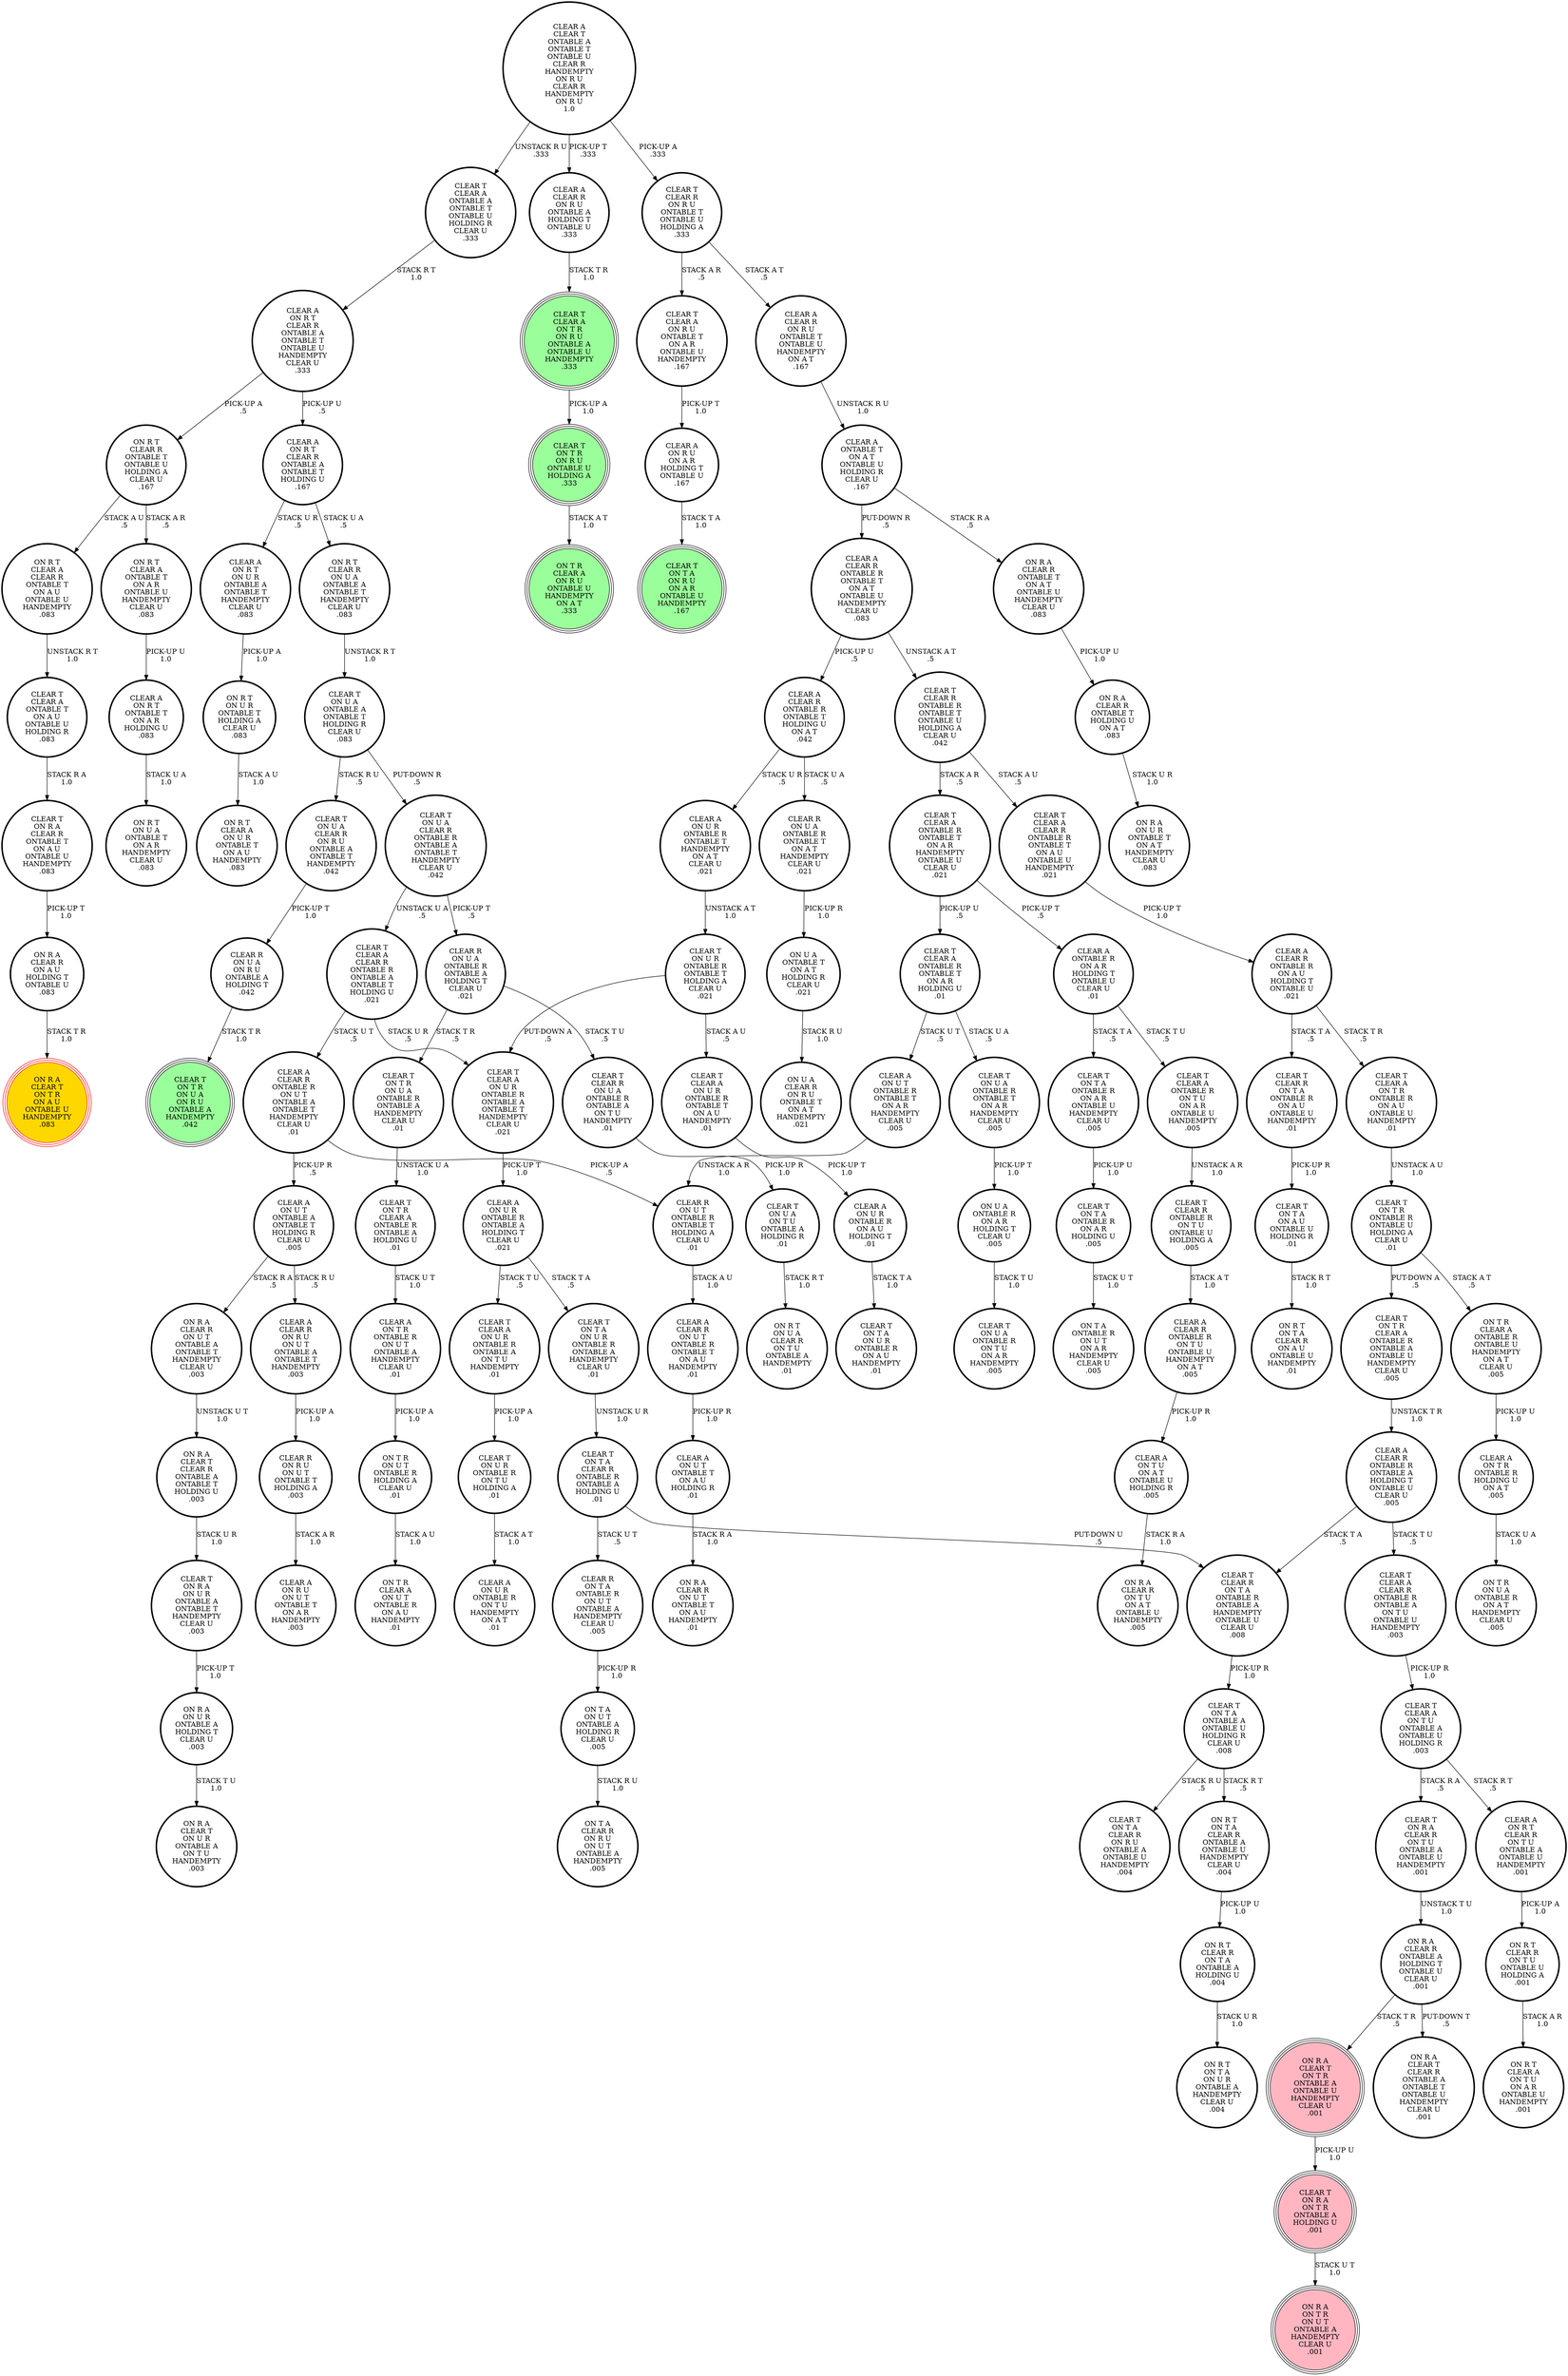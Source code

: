 digraph {
"CLEAR A\nON U R\nONTABLE R\nON A U\nHOLDING T\n.01\n" -> "CLEAR T\nON T A\nON U R\nONTABLE R\nON A U\nHANDEMPTY\n.01\n"[label="STACK T A\n1.0\n"];
"CLEAR T\nCLEAR A\nCLEAR R\nONTABLE R\nONTABLE A\nON T U\nONTABLE U\nHANDEMPTY\n.003\n" -> "CLEAR T\nCLEAR A\nON T U\nONTABLE A\nONTABLE U\nHOLDING R\n.003\n"[label="PICK-UP R\n1.0\n"];
"CLEAR A\nCLEAR R\nONTABLE R\nON T U\nONTABLE U\nHANDEMPTY\nON A T\n.005\n" -> "CLEAR A\nON T U\nON A T\nONTABLE U\nHOLDING R\n.005\n"[label="PICK-UP R\n1.0\n"];
"CLEAR T\nCLEAR A\nONTABLE A\nONTABLE T\nONTABLE U\nHOLDING R\nCLEAR U\n.333\n" -> "CLEAR A\nON R T\nCLEAR R\nONTABLE A\nONTABLE T\nONTABLE U\nHANDEMPTY\nCLEAR U\n.333\n"[label="STACK R T\n1.0\n"];
"ON T R\nON U T\nONTABLE R\nHOLDING A\nCLEAR U\n.01\n" -> "ON T R\nCLEAR A\nON U T\nONTABLE R\nON A U\nHANDEMPTY\n.01\n"[label="STACK A U\n1.0\n"];
"CLEAR A\nCLEAR R\nONTABLE R\nON U T\nONTABLE A\nONTABLE T\nHANDEMPTY\nCLEAR U\n.01\n" -> "CLEAR R\nON U T\nONTABLE R\nONTABLE T\nHOLDING A\nCLEAR U\n.01\n"[label="PICK-UP A\n.5\n"];
"CLEAR A\nCLEAR R\nONTABLE R\nON U T\nONTABLE A\nONTABLE T\nHANDEMPTY\nCLEAR U\n.01\n" -> "CLEAR A\nON U T\nONTABLE A\nONTABLE T\nHOLDING R\nCLEAR U\n.005\n"[label="PICK-UP R\n.5\n"];
"CLEAR A\nCLEAR T\nONTABLE A\nONTABLE T\nONTABLE U\nCLEAR R\nHANDEMPTY\nON R U\nCLEAR R\nHANDEMPTY\nON R U\n1.0\n" -> "CLEAR A\nCLEAR R\nON R U\nONTABLE A\nHOLDING T\nONTABLE U\n.333\n"[label="PICK-UP T\n.333\n"];
"CLEAR A\nCLEAR T\nONTABLE A\nONTABLE T\nONTABLE U\nCLEAR R\nHANDEMPTY\nON R U\nCLEAR R\nHANDEMPTY\nON R U\n1.0\n" -> "CLEAR T\nCLEAR A\nONTABLE A\nONTABLE T\nONTABLE U\nHOLDING R\nCLEAR U\n.333\n"[label="UNSTACK R U\n.333\n"];
"CLEAR A\nCLEAR T\nONTABLE A\nONTABLE T\nONTABLE U\nCLEAR R\nHANDEMPTY\nON R U\nCLEAR R\nHANDEMPTY\nON R U\n1.0\n" -> "CLEAR T\nCLEAR R\nON R U\nONTABLE T\nONTABLE U\nHOLDING A\n.333\n"[label="PICK-UP A\n.333\n"];
"CLEAR T\nCLEAR A\nON T R\nONTABLE R\nON A U\nONTABLE U\nHANDEMPTY\n.01\n" -> "CLEAR T\nON T R\nONTABLE R\nONTABLE U\nHOLDING A\nCLEAR U\n.01\n"[label="UNSTACK A U\n1.0\n"];
"CLEAR A\nCLEAR R\nON R U\nON U T\nONTABLE A\nONTABLE T\nHANDEMPTY\n.003\n" -> "CLEAR R\nON R U\nON U T\nONTABLE T\nHOLDING A\n.003\n"[label="PICK-UP A\n1.0\n"];
"CLEAR R\nON U A\nON R U\nONTABLE A\nHOLDING T\n.042\n" -> "CLEAR T\nON T R\nON U A\nON R U\nONTABLE A\nHANDEMPTY\n.042\n"[label="STACK T R\n1.0\n"];
"ON R A\nCLEAR R\nONTABLE T\nHOLDING U\nON A T\n.083\n" -> "ON R A\nON U R\nONTABLE T\nON A T\nHANDEMPTY\nCLEAR U\n.083\n"[label="STACK U R\n1.0\n"];
"CLEAR A\nON T U\nON A T\nONTABLE U\nHOLDING R\n.005\n" -> "ON R A\nCLEAR R\nON T U\nON A T\nONTABLE U\nHANDEMPTY\n.005\n"[label="STACK R A\n1.0\n"];
"CLEAR T\nON U A\nONTABLE R\nONTABLE T\nON A R\nHANDEMPTY\nCLEAR U\n.005\n" -> "ON U A\nONTABLE R\nON A R\nHOLDING T\nCLEAR U\n.005\n"[label="PICK-UP T\n1.0\n"];
"CLEAR T\nON U A\nCLEAR R\nON R U\nONTABLE A\nONTABLE T\nHANDEMPTY\n.042\n" -> "CLEAR R\nON U A\nON R U\nONTABLE A\nHOLDING T\n.042\n"[label="PICK-UP T\n1.0\n"];
"CLEAR T\nCLEAR A\nONTABLE R\nONTABLE T\nON A R\nHANDEMPTY\nONTABLE U\nCLEAR U\n.021\n" -> "CLEAR A\nONTABLE R\nON A R\nHOLDING T\nONTABLE U\nCLEAR U\n.01\n"[label="PICK-UP T\n.5\n"];
"CLEAR T\nCLEAR A\nONTABLE R\nONTABLE T\nON A R\nHANDEMPTY\nONTABLE U\nCLEAR U\n.021\n" -> "CLEAR T\nCLEAR A\nONTABLE R\nONTABLE T\nON A R\nHOLDING U\n.01\n"[label="PICK-UP U\n.5\n"];
"CLEAR R\nON R U\nON U T\nONTABLE T\nHOLDING A\n.003\n" -> "CLEAR A\nON R U\nON U T\nONTABLE T\nON A R\nHANDEMPTY\n.003\n"[label="STACK A R\n1.0\n"];
"CLEAR T\nON T A\nONTABLE A\nONTABLE U\nHOLDING R\nCLEAR U\n.008\n" -> "CLEAR T\nON T A\nCLEAR R\nON R U\nONTABLE A\nONTABLE U\nHANDEMPTY\n.004\n"[label="STACK R U\n.5\n"];
"CLEAR T\nON T A\nONTABLE A\nONTABLE U\nHOLDING R\nCLEAR U\n.008\n" -> "ON R T\nON T A\nCLEAR R\nONTABLE A\nONTABLE U\nHANDEMPTY\nCLEAR U\n.004\n"[label="STACK R T\n.5\n"];
"CLEAR A\nONTABLE R\nON A R\nHOLDING T\nONTABLE U\nCLEAR U\n.01\n" -> "CLEAR T\nCLEAR A\nONTABLE R\nON T U\nON A R\nONTABLE U\nHANDEMPTY\n.005\n"[label="STACK T U\n.5\n"];
"CLEAR A\nONTABLE R\nON A R\nHOLDING T\nONTABLE U\nCLEAR U\n.01\n" -> "CLEAR T\nON T A\nONTABLE R\nON A R\nONTABLE U\nHANDEMPTY\nCLEAR U\n.005\n"[label="STACK T A\n.5\n"];
"CLEAR T\nCLEAR R\nON U A\nONTABLE R\nONTABLE A\nON T U\nHANDEMPTY\n.01\n" -> "CLEAR T\nON U A\nON T U\nONTABLE A\nHOLDING R\n.01\n"[label="PICK-UP R\n1.0\n"];
"CLEAR T\nON U A\nCLEAR R\nONTABLE R\nONTABLE A\nONTABLE T\nHANDEMPTY\nCLEAR U\n.042\n" -> "CLEAR R\nON U A\nONTABLE R\nONTABLE A\nHOLDING T\nCLEAR U\n.021\n"[label="PICK-UP T\n.5\n"];
"CLEAR T\nON U A\nCLEAR R\nONTABLE R\nONTABLE A\nONTABLE T\nHANDEMPTY\nCLEAR U\n.042\n" -> "CLEAR T\nCLEAR A\nCLEAR R\nONTABLE R\nONTABLE A\nONTABLE T\nHOLDING U\n.021\n"[label="UNSTACK U A\n.5\n"];
"CLEAR T\nON T A\nONTABLE R\nON A R\nHOLDING U\n.005\n" -> "ON T A\nONTABLE R\nON U T\nON A R\nHANDEMPTY\nCLEAR U\n.005\n"[label="STACK U T\n1.0\n"];
"ON R A\nCLEAR T\nON T R\nONTABLE A\nONTABLE U\nHANDEMPTY\nCLEAR U\n.001\n" -> "CLEAR T\nON R A\nON T R\nONTABLE A\nHOLDING U\n.001\n"[label="PICK-UP U\n1.0\n"];
"CLEAR T\nCLEAR A\nON U R\nONTABLE R\nONTABLE T\nON A U\nHANDEMPTY\n.01\n" -> "CLEAR A\nON U R\nONTABLE R\nON A U\nHOLDING T\n.01\n"[label="PICK-UP T\n1.0\n"];
"CLEAR T\nCLEAR A\nONTABLE R\nONTABLE T\nON A R\nHOLDING U\n.01\n" -> "CLEAR T\nON U A\nONTABLE R\nONTABLE T\nON A R\nHANDEMPTY\nCLEAR U\n.005\n"[label="STACK U A\n.5\n"];
"CLEAR T\nCLEAR A\nONTABLE R\nONTABLE T\nON A R\nHOLDING U\n.01\n" -> "CLEAR A\nON U T\nONTABLE R\nONTABLE T\nON A R\nHANDEMPTY\nCLEAR U\n.005\n"[label="STACK U T\n.5\n"];
"CLEAR T\nON T R\nCLEAR A\nONTABLE R\nONTABLE A\nONTABLE U\nHANDEMPTY\nCLEAR U\n.005\n" -> "CLEAR A\nCLEAR R\nONTABLE R\nONTABLE A\nHOLDING T\nONTABLE U\nCLEAR U\n.005\n"[label="UNSTACK T R\n1.0\n"];
"CLEAR A\nCLEAR R\nON U T\nONTABLE R\nONTABLE T\nON A U\nHANDEMPTY\n.01\n" -> "CLEAR A\nON U T\nONTABLE T\nON A U\nHOLDING R\n.01\n"[label="PICK-UP R\n1.0\n"];
"CLEAR R\nON T A\nONTABLE R\nON U T\nONTABLE A\nHANDEMPTY\nCLEAR U\n.005\n" -> "ON T A\nON U T\nONTABLE A\nHOLDING R\nCLEAR U\n.005\n"[label="PICK-UP R\n1.0\n"];
"CLEAR A\nCLEAR R\nON R U\nONTABLE A\nHOLDING T\nONTABLE U\n.333\n" -> "CLEAR T\nCLEAR A\nON T R\nON R U\nONTABLE A\nONTABLE U\nHANDEMPTY\n.333\n"[label="STACK T R\n1.0\n"];
"CLEAR A\nON R T\nON U R\nONTABLE A\nONTABLE T\nHANDEMPTY\nCLEAR U\n.083\n" -> "ON R T\nON U R\nONTABLE T\nHOLDING A\nCLEAR U\n.083\n"[label="PICK-UP A\n1.0\n"];
"CLEAR T\nON T R\nON R U\nONTABLE U\nHOLDING A\n.333\n" -> "ON T R\nCLEAR A\nON R U\nONTABLE U\nHANDEMPTY\nON A T\n.333\n"[label="STACK A T\n1.0\n"];
"ON R A\nCLEAR T\nCLEAR R\nONTABLE A\nONTABLE T\nHOLDING U\n.003\n" -> "CLEAR T\nON R A\nON U R\nONTABLE A\nONTABLE T\nHANDEMPTY\nCLEAR U\n.003\n"[label="STACK U R\n1.0\n"];
"CLEAR T\nON T A\nON A U\nONTABLE U\nHOLDING R\n.01\n" -> "ON R T\nON T A\nCLEAR R\nON A U\nONTABLE U\nHANDEMPTY\n.01\n"[label="STACK R T\n1.0\n"];
"CLEAR T\nON R A\nCLEAR R\nONTABLE T\nON A U\nONTABLE U\nHANDEMPTY\n.083\n" -> "ON R A\nCLEAR R\nON A U\nHOLDING T\nONTABLE U\n.083\n"[label="PICK-UP T\n1.0\n"];
"CLEAR R\nON U A\nONTABLE R\nONTABLE T\nON A T\nHANDEMPTY\nCLEAR U\n.021\n" -> "ON U A\nONTABLE T\nON A T\nHOLDING R\nCLEAR U\n.021\n"[label="PICK-UP R\n1.0\n"];
"CLEAR T\nON U R\nONTABLE R\nONTABLE T\nHOLDING A\nCLEAR U\n.021\n" -> "CLEAR T\nCLEAR A\nON U R\nONTABLE R\nONTABLE A\nONTABLE T\nHANDEMPTY\nCLEAR U\n.021\n"[label="PUT-DOWN A\n.5\n"];
"CLEAR T\nON U R\nONTABLE R\nONTABLE T\nHOLDING A\nCLEAR U\n.021\n" -> "CLEAR T\nCLEAR A\nON U R\nONTABLE R\nONTABLE T\nON A U\nHANDEMPTY\n.01\n"[label="STACK A U\n.5\n"];
"CLEAR T\nON T A\nONTABLE R\nON A R\nONTABLE U\nHANDEMPTY\nCLEAR U\n.005\n" -> "CLEAR T\nON T A\nONTABLE R\nON A R\nHOLDING U\n.005\n"[label="PICK-UP U\n1.0\n"];
"ON R T\nCLEAR A\nONTABLE T\nON A R\nONTABLE U\nHANDEMPTY\nCLEAR U\n.083\n" -> "CLEAR A\nON R T\nONTABLE T\nON A R\nHOLDING U\n.083\n"[label="PICK-UP U\n1.0\n"];
"CLEAR A\nON U T\nONTABLE T\nON A U\nHOLDING R\n.01\n" -> "ON R A\nCLEAR R\nON U T\nONTABLE T\nON A U\nHANDEMPTY\n.01\n"[label="STACK R A\n1.0\n"];
"ON R T\nCLEAR R\nON T U\nONTABLE U\nHOLDING A\n.001\n" -> "ON R T\nCLEAR A\nON T U\nON A R\nONTABLE U\nHANDEMPTY\n.001\n"[label="STACK A R\n1.0\n"];
"CLEAR A\nCLEAR R\nONTABLE R\nONTABLE T\nHOLDING U\nON A T\n.042\n" -> "CLEAR R\nON U A\nONTABLE R\nONTABLE T\nON A T\nHANDEMPTY\nCLEAR U\n.021\n"[label="STACK U A\n.5\n"];
"CLEAR A\nCLEAR R\nONTABLE R\nONTABLE T\nHOLDING U\nON A T\n.042\n" -> "CLEAR A\nON U R\nONTABLE R\nONTABLE T\nHANDEMPTY\nON A T\nCLEAR U\n.021\n"[label="STACK U R\n.5\n"];
"CLEAR A\nON U T\nONTABLE A\nONTABLE T\nHOLDING R\nCLEAR U\n.005\n" -> "ON R A\nCLEAR R\nON U T\nONTABLE A\nONTABLE T\nHANDEMPTY\nCLEAR U\n.003\n"[label="STACK R A\n.5\n"];
"CLEAR A\nON U T\nONTABLE A\nONTABLE T\nHOLDING R\nCLEAR U\n.005\n" -> "CLEAR A\nCLEAR R\nON R U\nON U T\nONTABLE A\nONTABLE T\nHANDEMPTY\n.003\n"[label="STACK R U\n.5\n"];
"CLEAR T\nCLEAR A\nCLEAR R\nONTABLE R\nONTABLE T\nON A U\nONTABLE U\nHANDEMPTY\n.021\n" -> "CLEAR A\nCLEAR R\nONTABLE R\nON A U\nHOLDING T\nONTABLE U\n.021\n"[label="PICK-UP T\n1.0\n"];
"CLEAR A\nON R U\nON A R\nHOLDING T\nONTABLE U\n.167\n" -> "CLEAR T\nON T A\nON R U\nON A R\nONTABLE U\nHANDEMPTY\n.167\n"[label="STACK T A\n1.0\n"];
"CLEAR T\nCLEAR R\nONTABLE R\nONTABLE T\nONTABLE U\nHOLDING A\nCLEAR U\n.042\n" -> "CLEAR T\nCLEAR A\nONTABLE R\nONTABLE T\nON A R\nHANDEMPTY\nONTABLE U\nCLEAR U\n.021\n"[label="STACK A R\n.5\n"];
"CLEAR T\nCLEAR R\nONTABLE R\nONTABLE T\nONTABLE U\nHOLDING A\nCLEAR U\n.042\n" -> "CLEAR T\nCLEAR A\nCLEAR R\nONTABLE R\nONTABLE T\nON A U\nONTABLE U\nHANDEMPTY\n.021\n"[label="STACK A U\n.5\n"];
"CLEAR A\nON U R\nONTABLE R\nONTABLE T\nHANDEMPTY\nON A T\nCLEAR U\n.021\n" -> "CLEAR T\nON U R\nONTABLE R\nONTABLE T\nHOLDING A\nCLEAR U\n.021\n"[label="UNSTACK A T\n1.0\n"];
"CLEAR A\nONTABLE T\nON A T\nONTABLE U\nHOLDING R\nCLEAR U\n.167\n" -> "CLEAR A\nCLEAR R\nONTABLE R\nONTABLE T\nON A T\nONTABLE U\nHANDEMPTY\nCLEAR U\n.083\n"[label="PUT-DOWN R\n.5\n"];
"CLEAR A\nONTABLE T\nON A T\nONTABLE U\nHOLDING R\nCLEAR U\n.167\n" -> "ON R A\nCLEAR R\nONTABLE T\nON A T\nONTABLE U\nHANDEMPTY\nCLEAR U\n.083\n"[label="STACK R A\n.5\n"];
"CLEAR A\nON T R\nONTABLE R\nON U T\nONTABLE A\nHANDEMPTY\nCLEAR U\n.01\n" -> "ON T R\nON U T\nONTABLE R\nHOLDING A\nCLEAR U\n.01\n"[label="PICK-UP A\n1.0\n"];
"CLEAR A\nCLEAR R\nONTABLE R\nONTABLE A\nHOLDING T\nONTABLE U\nCLEAR U\n.005\n" -> "CLEAR T\nCLEAR A\nCLEAR R\nONTABLE R\nONTABLE A\nON T U\nONTABLE U\nHANDEMPTY\n.003\n"[label="STACK T U\n.5\n"];
"CLEAR A\nCLEAR R\nONTABLE R\nONTABLE A\nHOLDING T\nONTABLE U\nCLEAR U\n.005\n" -> "CLEAR T\nCLEAR R\nON T A\nONTABLE R\nONTABLE A\nHANDEMPTY\nONTABLE U\nCLEAR U\n.008\n"[label="STACK T A\n.5\n"];
"CLEAR T\nCLEAR A\nON R U\nONTABLE T\nON A R\nONTABLE U\nHANDEMPTY\n.167\n" -> "CLEAR A\nON R U\nON A R\nHOLDING T\nONTABLE U\n.167\n"[label="PICK-UP T\n1.0\n"];
"CLEAR T\nCLEAR R\nON T A\nONTABLE R\nONTABLE A\nHANDEMPTY\nONTABLE U\nCLEAR U\n.008\n" -> "CLEAR T\nON T A\nONTABLE A\nONTABLE U\nHOLDING R\nCLEAR U\n.008\n"[label="PICK-UP R\n1.0\n"];
"CLEAR A\nON R T\nCLEAR R\nONTABLE A\nONTABLE T\nONTABLE U\nHANDEMPTY\nCLEAR U\n.333\n" -> "ON R T\nCLEAR R\nONTABLE T\nONTABLE U\nHOLDING A\nCLEAR U\n.167\n"[label="PICK-UP A\n.5\n"];
"CLEAR A\nON R T\nCLEAR R\nONTABLE A\nONTABLE T\nONTABLE U\nHANDEMPTY\nCLEAR U\n.333\n" -> "CLEAR A\nON R T\nCLEAR R\nONTABLE A\nONTABLE T\nHOLDING U\n.167\n"[label="PICK-UP U\n.5\n"];
"ON R A\nCLEAR R\nON A U\nHOLDING T\nONTABLE U\n.083\n" -> "ON R A\nCLEAR T\nON T R\nON A U\nONTABLE U\nHANDEMPTY\n.083\n"[label="STACK T R\n1.0\n"];
"ON R T\nCLEAR R\nON T A\nONTABLE A\nHOLDING U\n.004\n" -> "ON R T\nON T A\nON U R\nONTABLE A\nHANDEMPTY\nCLEAR U\n.004\n"[label="STACK U R\n1.0\n"];
"CLEAR T\nCLEAR A\nCLEAR R\nONTABLE R\nONTABLE A\nONTABLE T\nHOLDING U\n.021\n" -> "CLEAR A\nCLEAR R\nONTABLE R\nON U T\nONTABLE A\nONTABLE T\nHANDEMPTY\nCLEAR U\n.01\n"[label="STACK U T\n.5\n"];
"CLEAR T\nCLEAR A\nCLEAR R\nONTABLE R\nONTABLE A\nONTABLE T\nHOLDING U\n.021\n" -> "CLEAR T\nCLEAR A\nON U R\nONTABLE R\nONTABLE A\nONTABLE T\nHANDEMPTY\nCLEAR U\n.021\n"[label="STACK U R\n.5\n"];
"CLEAR T\nON R A\nON T R\nONTABLE A\nHOLDING U\n.001\n" -> "ON R A\nON T R\nON U T\nONTABLE A\nHANDEMPTY\nCLEAR U\n.001\n"[label="STACK U T\n1.0\n"];
"CLEAR T\nCLEAR R\nON T A\nONTABLE R\nON A U\nONTABLE U\nHANDEMPTY\n.01\n" -> "CLEAR T\nON T A\nON A U\nONTABLE U\nHOLDING R\n.01\n"[label="PICK-UP R\n1.0\n"];
"CLEAR T\nON U R\nONTABLE R\nON T U\nHOLDING A\n.01\n" -> "CLEAR A\nON U R\nONTABLE R\nON T U\nHANDEMPTY\nON A T\n.01\n"[label="STACK A T\n1.0\n"];
"ON U A\nONTABLE R\nON A R\nHOLDING T\nCLEAR U\n.005\n" -> "CLEAR T\nON U A\nONTABLE R\nON T U\nON A R\nHANDEMPTY\n.005\n"[label="STACK T U\n1.0\n"];
"CLEAR T\nCLEAR A\nON T U\nONTABLE A\nONTABLE U\nHOLDING R\n.003\n" -> "CLEAR T\nON R A\nCLEAR R\nON T U\nONTABLE A\nONTABLE U\nHANDEMPTY\n.001\n"[label="STACK R A\n.5\n"];
"CLEAR T\nCLEAR A\nON T U\nONTABLE A\nONTABLE U\nHOLDING R\n.003\n" -> "CLEAR A\nON R T\nCLEAR R\nON T U\nONTABLE A\nONTABLE U\nHANDEMPTY\n.001\n"[label="STACK R T\n.5\n"];
"ON R T\nCLEAR A\nCLEAR R\nONTABLE T\nON A U\nONTABLE U\nHANDEMPTY\n.083\n" -> "CLEAR T\nCLEAR A\nONTABLE T\nON A U\nONTABLE U\nHOLDING R\n.083\n"[label="UNSTACK R T\n1.0\n"];
"CLEAR T\nCLEAR A\nONTABLE T\nON A U\nONTABLE U\nHOLDING R\n.083\n" -> "CLEAR T\nON R A\nCLEAR R\nONTABLE T\nON A U\nONTABLE U\nHANDEMPTY\n.083\n"[label="STACK R A\n1.0\n"];
"CLEAR T\nCLEAR A\nON U R\nONTABLE R\nONTABLE A\nONTABLE T\nHANDEMPTY\nCLEAR U\n.021\n" -> "CLEAR A\nON U R\nONTABLE R\nONTABLE A\nHOLDING T\nCLEAR U\n.021\n"[label="PICK-UP T\n1.0\n"];
"ON R A\nCLEAR R\nONTABLE A\nHOLDING T\nONTABLE U\nCLEAR U\n.001\n" -> "ON R A\nCLEAR T\nCLEAR R\nONTABLE A\nONTABLE T\nONTABLE U\nHANDEMPTY\nCLEAR U\n.001\n"[label="PUT-DOWN T\n.5\n"];
"ON R A\nCLEAR R\nONTABLE A\nHOLDING T\nONTABLE U\nCLEAR U\n.001\n" -> "ON R A\nCLEAR T\nON T R\nONTABLE A\nONTABLE U\nHANDEMPTY\nCLEAR U\n.001\n"[label="STACK T R\n.5\n"];
"CLEAR T\nON T R\nCLEAR A\nONTABLE R\nONTABLE A\nHOLDING U\n.01\n" -> "CLEAR A\nON T R\nONTABLE R\nON U T\nONTABLE A\nHANDEMPTY\nCLEAR U\n.01\n"[label="STACK U T\n1.0\n"];
"CLEAR A\nON R T\nCLEAR R\nON T U\nONTABLE A\nONTABLE U\nHANDEMPTY\n.001\n" -> "ON R T\nCLEAR R\nON T U\nONTABLE U\nHOLDING A\n.001\n"[label="PICK-UP A\n1.0\n"];
"ON U A\nONTABLE T\nON A T\nHOLDING R\nCLEAR U\n.021\n" -> "ON U A\nCLEAR R\nON R U\nONTABLE T\nON A T\nHANDEMPTY\n.021\n"[label="STACK R U\n1.0\n"];
"CLEAR T\nON T A\nCLEAR R\nONTABLE R\nONTABLE A\nHOLDING U\n.01\n" -> "CLEAR T\nCLEAR R\nON T A\nONTABLE R\nONTABLE A\nHANDEMPTY\nONTABLE U\nCLEAR U\n.008\n"[label="PUT-DOWN U\n.5\n"];
"CLEAR T\nON T A\nCLEAR R\nONTABLE R\nONTABLE A\nHOLDING U\n.01\n" -> "CLEAR R\nON T A\nONTABLE R\nON U T\nONTABLE A\nHANDEMPTY\nCLEAR U\n.005\n"[label="STACK U T\n.5\n"];
"CLEAR R\nON U T\nONTABLE R\nONTABLE T\nHOLDING A\nCLEAR U\n.01\n" -> "CLEAR A\nCLEAR R\nON U T\nONTABLE R\nONTABLE T\nON A U\nHANDEMPTY\n.01\n"[label="STACK A U\n1.0\n"];
"CLEAR T\nCLEAR R\nONTABLE R\nON T U\nONTABLE U\nHOLDING A\n.005\n" -> "CLEAR A\nCLEAR R\nONTABLE R\nON T U\nONTABLE U\nHANDEMPTY\nON A T\n.005\n"[label="STACK A T\n1.0\n"];
"ON T R\nCLEAR A\nONTABLE R\nONTABLE U\nHANDEMPTY\nON A T\nCLEAR U\n.005\n" -> "CLEAR A\nON T R\nONTABLE R\nHOLDING U\nON A T\n.005\n"[label="PICK-UP U\n1.0\n"];
"CLEAR A\nON U R\nONTABLE R\nONTABLE A\nHOLDING T\nCLEAR U\n.021\n" -> "CLEAR T\nCLEAR A\nON U R\nONTABLE R\nONTABLE A\nON T U\nHANDEMPTY\n.01\n"[label="STACK T U\n.5\n"];
"CLEAR A\nON U R\nONTABLE R\nONTABLE A\nHOLDING T\nCLEAR U\n.021\n" -> "CLEAR T\nON T A\nON U R\nONTABLE R\nONTABLE A\nHANDEMPTY\nCLEAR U\n.01\n"[label="STACK T A\n.5\n"];
"ON R T\nON U R\nONTABLE T\nHOLDING A\nCLEAR U\n.083\n" -> "ON R T\nCLEAR A\nON U R\nONTABLE T\nON A U\nHANDEMPTY\n.083\n"[label="STACK A U\n1.0\n"];
"CLEAR T\nCLEAR A\nON T R\nON R U\nONTABLE A\nONTABLE U\nHANDEMPTY\n.333\n" -> "CLEAR T\nON T R\nON R U\nONTABLE U\nHOLDING A\n.333\n"[label="PICK-UP A\n1.0\n"];
"CLEAR A\nCLEAR R\nON R U\nONTABLE T\nONTABLE U\nHANDEMPTY\nON A T\n.167\n" -> "CLEAR A\nONTABLE T\nON A T\nONTABLE U\nHOLDING R\nCLEAR U\n.167\n"[label="UNSTACK R U\n1.0\n"];
"ON R A\nCLEAR R\nONTABLE T\nON A T\nONTABLE U\nHANDEMPTY\nCLEAR U\n.083\n" -> "ON R A\nCLEAR R\nONTABLE T\nHOLDING U\nON A T\n.083\n"[label="PICK-UP U\n1.0\n"];
"CLEAR T\nON U A\nON T U\nONTABLE A\nHOLDING R\n.01\n" -> "ON R T\nON U A\nCLEAR R\nON T U\nONTABLE A\nHANDEMPTY\n.01\n"[label="STACK R T\n1.0\n"];
"CLEAR T\nCLEAR R\nON R U\nONTABLE T\nONTABLE U\nHOLDING A\n.333\n" -> "CLEAR T\nCLEAR A\nON R U\nONTABLE T\nON A R\nONTABLE U\nHANDEMPTY\n.167\n"[label="STACK A R\n.5\n"];
"CLEAR T\nCLEAR R\nON R U\nONTABLE T\nONTABLE U\nHOLDING A\n.333\n" -> "CLEAR A\nCLEAR R\nON R U\nONTABLE T\nONTABLE U\nHANDEMPTY\nON A T\n.167\n"[label="STACK A T\n.5\n"];
"CLEAR R\nON U A\nONTABLE R\nONTABLE A\nHOLDING T\nCLEAR U\n.021\n" -> "CLEAR T\nCLEAR R\nON U A\nONTABLE R\nONTABLE A\nON T U\nHANDEMPTY\n.01\n"[label="STACK T U\n.5\n"];
"CLEAR R\nON U A\nONTABLE R\nONTABLE A\nHOLDING T\nCLEAR U\n.021\n" -> "CLEAR T\nON T R\nON U A\nONTABLE R\nONTABLE A\nHANDEMPTY\nCLEAR U\n.01\n"[label="STACK T R\n.5\n"];
"CLEAR T\nCLEAR A\nON U R\nONTABLE R\nONTABLE A\nON T U\nHANDEMPTY\n.01\n" -> "CLEAR T\nON U R\nONTABLE R\nON T U\nHOLDING A\n.01\n"[label="PICK-UP A\n1.0\n"];
"ON R A\nON U R\nONTABLE A\nHOLDING T\nCLEAR U\n.003\n" -> "ON R A\nCLEAR T\nON U R\nONTABLE A\nON T U\nHANDEMPTY\n.003\n"[label="STACK T U\n1.0\n"];
"CLEAR T\nON U A\nONTABLE A\nONTABLE T\nHOLDING R\nCLEAR U\n.083\n" -> "CLEAR T\nON U A\nCLEAR R\nON R U\nONTABLE A\nONTABLE T\nHANDEMPTY\n.042\n"[label="STACK R U\n.5\n"];
"CLEAR T\nON U A\nONTABLE A\nONTABLE T\nHOLDING R\nCLEAR U\n.083\n" -> "CLEAR T\nON U A\nCLEAR R\nONTABLE R\nONTABLE A\nONTABLE T\nHANDEMPTY\nCLEAR U\n.042\n"[label="PUT-DOWN R\n.5\n"];
"CLEAR T\nCLEAR A\nONTABLE R\nON T U\nON A R\nONTABLE U\nHANDEMPTY\n.005\n" -> "CLEAR T\nCLEAR R\nONTABLE R\nON T U\nONTABLE U\nHOLDING A\n.005\n"[label="UNSTACK A R\n1.0\n"];
"CLEAR A\nON U T\nONTABLE R\nONTABLE T\nON A R\nHANDEMPTY\nCLEAR U\n.005\n" -> "CLEAR R\nON U T\nONTABLE R\nONTABLE T\nHOLDING A\nCLEAR U\n.01\n"[label="UNSTACK A R\n1.0\n"];
"CLEAR A\nCLEAR R\nONTABLE R\nONTABLE T\nON A T\nONTABLE U\nHANDEMPTY\nCLEAR U\n.083\n" -> "CLEAR T\nCLEAR R\nONTABLE R\nONTABLE T\nONTABLE U\nHOLDING A\nCLEAR U\n.042\n"[label="UNSTACK A T\n.5\n"];
"CLEAR A\nCLEAR R\nONTABLE R\nONTABLE T\nON A T\nONTABLE U\nHANDEMPTY\nCLEAR U\n.083\n" -> "CLEAR A\nCLEAR R\nONTABLE R\nONTABLE T\nHOLDING U\nON A T\n.042\n"[label="PICK-UP U\n.5\n"];
"CLEAR A\nON R T\nCLEAR R\nONTABLE A\nONTABLE T\nHOLDING U\n.167\n" -> "ON R T\nCLEAR R\nON U A\nONTABLE A\nONTABLE T\nHANDEMPTY\nCLEAR U\n.083\n"[label="STACK U A\n.5\n"];
"CLEAR A\nON R T\nCLEAR R\nONTABLE A\nONTABLE T\nHOLDING U\n.167\n" -> "CLEAR A\nON R T\nON U R\nONTABLE A\nONTABLE T\nHANDEMPTY\nCLEAR U\n.083\n"[label="STACK U R\n.5\n"];
"CLEAR A\nON R T\nONTABLE T\nON A R\nHOLDING U\n.083\n" -> "ON R T\nON U A\nONTABLE T\nON A R\nHANDEMPTY\nCLEAR U\n.083\n"[label="STACK U A\n1.0\n"];
"CLEAR T\nON T R\nON U A\nONTABLE R\nONTABLE A\nHANDEMPTY\nCLEAR U\n.01\n" -> "CLEAR T\nON T R\nCLEAR A\nONTABLE R\nONTABLE A\nHOLDING U\n.01\n"[label="UNSTACK U A\n1.0\n"];
"CLEAR A\nON T R\nONTABLE R\nHOLDING U\nON A T\n.005\n" -> "ON T R\nON U A\nONTABLE R\nON A T\nHANDEMPTY\nCLEAR U\n.005\n"[label="STACK U A\n1.0\n"];
"CLEAR T\nON R A\nCLEAR R\nON T U\nONTABLE A\nONTABLE U\nHANDEMPTY\n.001\n" -> "ON R A\nCLEAR R\nONTABLE A\nHOLDING T\nONTABLE U\nCLEAR U\n.001\n"[label="UNSTACK T U\n1.0\n"];
"CLEAR T\nON T A\nON U R\nONTABLE R\nONTABLE A\nHANDEMPTY\nCLEAR U\n.01\n" -> "CLEAR T\nON T A\nCLEAR R\nONTABLE R\nONTABLE A\nHOLDING U\n.01\n"[label="UNSTACK U R\n1.0\n"];
"CLEAR A\nCLEAR R\nONTABLE R\nON A U\nHOLDING T\nONTABLE U\n.021\n" -> "CLEAR T\nCLEAR A\nON T R\nONTABLE R\nON A U\nONTABLE U\nHANDEMPTY\n.01\n"[label="STACK T R\n.5\n"];
"CLEAR A\nCLEAR R\nONTABLE R\nON A U\nHOLDING T\nONTABLE U\n.021\n" -> "CLEAR T\nCLEAR R\nON T A\nONTABLE R\nON A U\nONTABLE U\nHANDEMPTY\n.01\n"[label="STACK T A\n.5\n"];
"ON T A\nON U T\nONTABLE A\nHOLDING R\nCLEAR U\n.005\n" -> "ON T A\nCLEAR R\nON R U\nON U T\nONTABLE A\nHANDEMPTY\n.005\n"[label="STACK R U\n1.0\n"];
"ON R T\nCLEAR R\nON U A\nONTABLE A\nONTABLE T\nHANDEMPTY\nCLEAR U\n.083\n" -> "CLEAR T\nON U A\nONTABLE A\nONTABLE T\nHOLDING R\nCLEAR U\n.083\n"[label="UNSTACK R T\n1.0\n"];
"CLEAR T\nON T R\nONTABLE R\nONTABLE U\nHOLDING A\nCLEAR U\n.01\n" -> "ON T R\nCLEAR A\nONTABLE R\nONTABLE U\nHANDEMPTY\nON A T\nCLEAR U\n.005\n"[label="STACK A T\n.5\n"];
"CLEAR T\nON T R\nONTABLE R\nONTABLE U\nHOLDING A\nCLEAR U\n.01\n" -> "CLEAR T\nON T R\nCLEAR A\nONTABLE R\nONTABLE A\nONTABLE U\nHANDEMPTY\nCLEAR U\n.005\n"[label="PUT-DOWN A\n.5\n"];
"CLEAR T\nON R A\nON U R\nONTABLE A\nONTABLE T\nHANDEMPTY\nCLEAR U\n.003\n" -> "ON R A\nON U R\nONTABLE A\nHOLDING T\nCLEAR U\n.003\n"[label="PICK-UP T\n1.0\n"];
"ON R T\nON T A\nCLEAR R\nONTABLE A\nONTABLE U\nHANDEMPTY\nCLEAR U\n.004\n" -> "ON R T\nCLEAR R\nON T A\nONTABLE A\nHOLDING U\n.004\n"[label="PICK-UP U\n1.0\n"];
"ON R A\nCLEAR R\nON U T\nONTABLE A\nONTABLE T\nHANDEMPTY\nCLEAR U\n.003\n" -> "ON R A\nCLEAR T\nCLEAR R\nONTABLE A\nONTABLE T\nHOLDING U\n.003\n"[label="UNSTACK U T\n1.0\n"];
"ON R T\nCLEAR R\nONTABLE T\nONTABLE U\nHOLDING A\nCLEAR U\n.167\n" -> "ON R T\nCLEAR A\nCLEAR R\nONTABLE T\nON A U\nONTABLE U\nHANDEMPTY\n.083\n"[label="STACK A U\n.5\n"];
"ON R T\nCLEAR R\nONTABLE T\nONTABLE U\nHOLDING A\nCLEAR U\n.167\n" -> "ON R T\nCLEAR A\nONTABLE T\nON A R\nONTABLE U\nHANDEMPTY\nCLEAR U\n.083\n"[label="STACK A R\n.5\n"];
"CLEAR T\nON T R\nON U A\nON R U\nONTABLE A\nHANDEMPTY\n.042\n" [shape=circle, style=filled, fillcolor=palegreen1, peripheries=3];
"CLEAR A\nON R U\nON U T\nONTABLE T\nON A R\nHANDEMPTY\n.003\n" [shape=circle, penwidth=3];
"ON R T\nON U A\nONTABLE T\nON A R\nHANDEMPTY\nCLEAR U\n.083\n" [shape=circle, penwidth=3];
"ON R A\nON U R\nONTABLE T\nON A T\nHANDEMPTY\nCLEAR U\n.083\n" [shape=circle, penwidth=3];
"CLEAR A\nON U R\nONTABLE R\nON T U\nHANDEMPTY\nON A T\n.01\n" [shape=circle, penwidth=3];
"CLEAR T\nON T A\nON U R\nONTABLE R\nON A U\nHANDEMPTY\n.01\n" [shape=circle, penwidth=3];
"CLEAR T\nON U A\nONTABLE R\nON T U\nON A R\nHANDEMPTY\n.005\n" [shape=circle, penwidth=3];
"CLEAR T\nON T A\nCLEAR R\nON R U\nONTABLE A\nONTABLE U\nHANDEMPTY\n.004\n" [shape=circle, penwidth=3];
"ON R T\nON T A\nCLEAR R\nON A U\nONTABLE U\nHANDEMPTY\n.01\n" [shape=circle, penwidth=3];
"ON R T\nON U A\nCLEAR R\nON T U\nONTABLE A\nHANDEMPTY\n.01\n" [shape=circle, penwidth=3];
"ON R A\nON T R\nON U T\nONTABLE A\nHANDEMPTY\nCLEAR U\n.001\n" [shape=circle, style=filled, fillcolor=lightpink, peripheries=3];
"ON R A\nCLEAR T\nCLEAR R\nONTABLE A\nONTABLE T\nONTABLE U\nHANDEMPTY\nCLEAR U\n.001\n" [shape=circle, penwidth=3];
"ON R T\nCLEAR A\nON T U\nON A R\nONTABLE U\nHANDEMPTY\n.001\n" [shape=circle, penwidth=3];
"ON R A\nCLEAR R\nON U T\nONTABLE T\nON A U\nHANDEMPTY\n.01\n" [shape=circle, penwidth=3];
"ON T R\nCLEAR A\nON R U\nONTABLE U\nHANDEMPTY\nON A T\n.333\n" [shape=circle, style=filled, fillcolor=palegreen1, peripheries=3];
"ON T A\nONTABLE R\nON U T\nON A R\nHANDEMPTY\nCLEAR U\n.005\n" [shape=circle, penwidth=3];
"CLEAR T\nON T A\nON R U\nON A R\nONTABLE U\nHANDEMPTY\n.167\n" [shape=circle, style=filled, fillcolor=palegreen1, peripheries=3];
"ON R T\nCLEAR A\nON U R\nONTABLE T\nON A U\nHANDEMPTY\n.083\n" [shape=circle, penwidth=3];
"ON R A\nCLEAR T\nON T R\nON A U\nONTABLE U\nHANDEMPTY\n.083\n" [shape=circle, style=filled color=red, fillcolor=gold, peripheries=3];
"ON R A\nCLEAR R\nON T U\nON A T\nONTABLE U\nHANDEMPTY\n.005\n" [shape=circle, penwidth=3];
"ON U A\nCLEAR R\nON R U\nONTABLE T\nON A T\nHANDEMPTY\n.021\n" [shape=circle, penwidth=3];
"ON T R\nON U A\nONTABLE R\nON A T\nHANDEMPTY\nCLEAR U\n.005\n" [shape=circle, penwidth=3];
"ON T R\nCLEAR A\nON U T\nONTABLE R\nON A U\nHANDEMPTY\n.01\n" [shape=circle, penwidth=3];
"ON R A\nCLEAR T\nON U R\nONTABLE A\nON T U\nHANDEMPTY\n.003\n" [shape=circle, penwidth=3];
"ON T A\nCLEAR R\nON R U\nON U T\nONTABLE A\nHANDEMPTY\n.005\n" [shape=circle, penwidth=3];
"ON R T\nON T A\nON U R\nONTABLE A\nHANDEMPTY\nCLEAR U\n.004\n" [shape=circle, penwidth=3];
"CLEAR T\nON R A\nON T R\nONTABLE A\nHOLDING U\n.001\n" [shape=circle, style=filled, fillcolor=lightpink, peripheries=3];
"CLEAR A\nCLEAR R\nON R U\nONTABLE A\nHOLDING T\nONTABLE U\n.333\n" [shape=circle, penwidth=3];
"CLEAR T\nON T A\nCLEAR R\nONTABLE R\nONTABLE A\nHOLDING U\n.01\n" [shape=circle, penwidth=3];
"CLEAR T\nON T R\nON U A\nON R U\nONTABLE A\nHANDEMPTY\n.042\n" [shape=circle, style=filled, fillcolor=palegreen1, peripheries=3];
"CLEAR T\nON R A\nCLEAR R\nON T U\nONTABLE A\nONTABLE U\nHANDEMPTY\n.001\n" [shape=circle, penwidth=3];
"CLEAR T\nON T R\nON R U\nONTABLE U\nHOLDING A\n.333\n" [shape=circle, style=filled, fillcolor=palegreen1, peripheries=3];
"CLEAR A\nON R U\nON U T\nONTABLE T\nON A R\nHANDEMPTY\n.003\n" [shape=circle, penwidth=3];
"CLEAR A\nON R U\nON A R\nHOLDING T\nONTABLE U\n.167\n" [shape=circle, penwidth=3];
"ON R A\nON U R\nONTABLE A\nHOLDING T\nCLEAR U\n.003\n" [shape=circle, penwidth=3];
"CLEAR A\nONTABLE R\nON A R\nHOLDING T\nONTABLE U\nCLEAR U\n.01\n" [shape=circle, penwidth=3];
"CLEAR T\nCLEAR A\nONTABLE R\nONTABLE T\nON A R\nHOLDING U\n.01\n" [shape=circle, penwidth=3];
"ON R T\nCLEAR R\nON U A\nONTABLE A\nONTABLE T\nHANDEMPTY\nCLEAR U\n.083\n" [shape=circle, penwidth=3];
"CLEAR A\nCLEAR R\nONTABLE R\nONTABLE T\nHOLDING U\nON A T\n.042\n" [shape=circle, penwidth=3];
"CLEAR A\nON U T\nONTABLE T\nON A U\nHOLDING R\n.01\n" [shape=circle, penwidth=3];
"ON R T\nON U A\nONTABLE T\nON A R\nHANDEMPTY\nCLEAR U\n.083\n" [shape=circle, penwidth=3];
"CLEAR T\nON T A\nON A U\nONTABLE U\nHOLDING R\n.01\n" [shape=circle, penwidth=3];
"CLEAR T\nON T R\nCLEAR A\nONTABLE R\nONTABLE A\nONTABLE U\nHANDEMPTY\nCLEAR U\n.005\n" [shape=circle, penwidth=3];
"CLEAR A\nCLEAR R\nONTABLE R\nONTABLE A\nHOLDING T\nONTABLE U\nCLEAR U\n.005\n" [shape=circle, penwidth=3];
"ON R A\nCLEAR R\nONTABLE A\nHOLDING T\nONTABLE U\nCLEAR U\n.001\n" [shape=circle, penwidth=3];
"CLEAR T\nCLEAR A\nON T R\nONTABLE R\nON A U\nONTABLE U\nHANDEMPTY\n.01\n" [shape=circle, penwidth=3];
"ON R A\nON U R\nONTABLE T\nON A T\nHANDEMPTY\nCLEAR U\n.083\n" [shape=circle, penwidth=3];
"ON T A\nON U T\nONTABLE A\nHOLDING R\nCLEAR U\n.005\n" [shape=circle, penwidth=3];
"CLEAR R\nON U A\nON R U\nONTABLE A\nHOLDING T\n.042\n" [shape=circle, penwidth=3];
"CLEAR T\nCLEAR A\nON T U\nONTABLE A\nONTABLE U\nHOLDING R\n.003\n" [shape=circle, penwidth=3];
"CLEAR A\nON U R\nONTABLE R\nON T U\nHANDEMPTY\nON A T\n.01\n" [shape=circle, penwidth=3];
"CLEAR A\nCLEAR R\nONTABLE R\nONTABLE T\nON A T\nONTABLE U\nHANDEMPTY\nCLEAR U\n.083\n" [shape=circle, penwidth=3];
"CLEAR A\nON U R\nONTABLE R\nONTABLE T\nHANDEMPTY\nON A T\nCLEAR U\n.021\n" [shape=circle, penwidth=3];
"CLEAR T\nON T A\nONTABLE R\nON A R\nONTABLE U\nHANDEMPTY\nCLEAR U\n.005\n" [shape=circle, penwidth=3];
"CLEAR A\nON R T\nCLEAR R\nON T U\nONTABLE A\nONTABLE U\nHANDEMPTY\n.001\n" [shape=circle, penwidth=3];
"CLEAR T\nON U A\nCLEAR R\nONTABLE R\nONTABLE A\nONTABLE T\nHANDEMPTY\nCLEAR U\n.042\n" [shape=circle, penwidth=3];
"CLEAR T\nCLEAR A\nONTABLE R\nON T U\nON A R\nONTABLE U\nHANDEMPTY\n.005\n" [shape=circle, penwidth=3];
"CLEAR T\nON T A\nON U R\nONTABLE R\nON A U\nHANDEMPTY\n.01\n" [shape=circle, penwidth=3];
"CLEAR T\nCLEAR R\nON R U\nONTABLE T\nONTABLE U\nHOLDING A\n.333\n" [shape=circle, penwidth=3];
"CLEAR T\nON U A\nONTABLE R\nON T U\nON A R\nHANDEMPTY\n.005\n" [shape=circle, penwidth=3];
"CLEAR A\nON R T\nCLEAR R\nONTABLE A\nONTABLE T\nONTABLE U\nHANDEMPTY\nCLEAR U\n.333\n" [shape=circle, penwidth=3];
"ON R A\nCLEAR R\nONTABLE T\nHOLDING U\nON A T\n.083\n" [shape=circle, penwidth=3];
"CLEAR T\nON U R\nONTABLE R\nONTABLE T\nHOLDING A\nCLEAR U\n.021\n" [shape=circle, penwidth=3];
"ON R A\nCLEAR T\nON T R\nONTABLE A\nONTABLE U\nHANDEMPTY\nCLEAR U\n.001\n" [shape=circle, style=filled, fillcolor=lightpink, peripheries=3];
"CLEAR T\nCLEAR A\nCLEAR R\nONTABLE R\nONTABLE A\nONTABLE T\nHOLDING U\n.021\n" [shape=circle, penwidth=3];
"CLEAR A\nON U T\nONTABLE R\nONTABLE T\nON A R\nHANDEMPTY\nCLEAR U\n.005\n" [shape=circle, penwidth=3];
"CLEAR T\nON T A\nCLEAR R\nON R U\nONTABLE A\nONTABLE U\nHANDEMPTY\n.004\n" [shape=circle, penwidth=3];
"CLEAR T\nON T R\nONTABLE R\nONTABLE U\nHOLDING A\nCLEAR U\n.01\n" [shape=circle, penwidth=3];
"ON R T\nCLEAR R\nON T U\nONTABLE U\nHOLDING A\n.001\n" [shape=circle, penwidth=3];
"CLEAR R\nON R U\nON U T\nONTABLE T\nHOLDING A\n.003\n" [shape=circle, penwidth=3];
"CLEAR T\nCLEAR A\nONTABLE T\nON A U\nONTABLE U\nHOLDING R\n.083\n" [shape=circle, penwidth=3];
"CLEAR T\nON U A\nCLEAR R\nON R U\nONTABLE A\nONTABLE T\nHANDEMPTY\n.042\n" [shape=circle, penwidth=3];
"CLEAR T\nON T A\nON U R\nONTABLE R\nONTABLE A\nHANDEMPTY\nCLEAR U\n.01\n" [shape=circle, penwidth=3];
"CLEAR T\nCLEAR R\nON U A\nONTABLE R\nONTABLE A\nON T U\nHANDEMPTY\n.01\n" [shape=circle, penwidth=3];
"CLEAR T\nCLEAR R\nONTABLE R\nONTABLE T\nONTABLE U\nHOLDING A\nCLEAR U\n.042\n" [shape=circle, penwidth=3];
"CLEAR A\nCLEAR R\nONTABLE R\nON U T\nONTABLE A\nONTABLE T\nHANDEMPTY\nCLEAR U\n.01\n" [shape=circle, penwidth=3];
"CLEAR A\nCLEAR R\nON R U\nON U T\nONTABLE A\nONTABLE T\nHANDEMPTY\n.003\n" [shape=circle, penwidth=3];
"ON R A\nCLEAR T\nCLEAR R\nONTABLE A\nONTABLE T\nHOLDING U\n.003\n" [shape=circle, penwidth=3];
"CLEAR A\nON T R\nONTABLE R\nHOLDING U\nON A T\n.005\n" [shape=circle, penwidth=3];
"ON R T\nON T A\nCLEAR R\nON A U\nONTABLE U\nHANDEMPTY\n.01\n" [shape=circle, penwidth=3];
"CLEAR R\nON U A\nONTABLE R\nONTABLE T\nON A T\nHANDEMPTY\nCLEAR U\n.021\n" [shape=circle, penwidth=3];
"CLEAR R\nON U T\nONTABLE R\nONTABLE T\nHOLDING A\nCLEAR U\n.01\n" [shape=circle, penwidth=3];
"CLEAR T\nON R A\nON U R\nONTABLE A\nONTABLE T\nHANDEMPTY\nCLEAR U\n.003\n" [shape=circle, penwidth=3];
"CLEAR T\nCLEAR A\nONTABLE A\nONTABLE T\nONTABLE U\nHOLDING R\nCLEAR U\n.333\n" [shape=circle, penwidth=3];
"CLEAR A\nON U R\nONTABLE R\nONTABLE A\nHOLDING T\nCLEAR U\n.021\n" [shape=circle, penwidth=3];
"ON U A\nONTABLE R\nON A R\nHOLDING T\nCLEAR U\n.005\n" [shape=circle, penwidth=3];
"CLEAR T\nON R A\nCLEAR R\nONTABLE T\nON A U\nONTABLE U\nHANDEMPTY\n.083\n" [shape=circle, penwidth=3];
"ON R T\nON U A\nCLEAR R\nON T U\nONTABLE A\nHANDEMPTY\n.01\n" [shape=circle, penwidth=3];
"CLEAR A\nON U T\nONTABLE A\nONTABLE T\nHOLDING R\nCLEAR U\n.005\n" [shape=circle, penwidth=3];
"ON R A\nON T R\nON U T\nONTABLE A\nHANDEMPTY\nCLEAR U\n.001\n" [shape=circle, style=filled, fillcolor=lightpink, peripheries=3];
"CLEAR T\nCLEAR R\nONTABLE R\nON T U\nONTABLE U\nHOLDING A\n.005\n" [shape=circle, penwidth=3];
"CLEAR T\nCLEAR A\nCLEAR R\nONTABLE R\nONTABLE A\nON T U\nONTABLE U\nHANDEMPTY\n.003\n" [shape=circle, penwidth=3];
"CLEAR A\nCLEAR T\nONTABLE A\nONTABLE T\nONTABLE U\nCLEAR R\nHANDEMPTY\nON R U\nCLEAR R\nHANDEMPTY\nON R U\n1.0\n" [shape=circle, penwidth=3];
"ON R T\nON T A\nCLEAR R\nONTABLE A\nONTABLE U\nHANDEMPTY\nCLEAR U\n.004\n" [shape=circle, penwidth=3];
"ON R T\nCLEAR A\nCLEAR R\nONTABLE T\nON A U\nONTABLE U\nHANDEMPTY\n.083\n" [shape=circle, penwidth=3];
"CLEAR T\nCLEAR A\nON T R\nON R U\nONTABLE A\nONTABLE U\nHANDEMPTY\n.333\n" [shape=circle, style=filled, fillcolor=palegreen1, peripheries=3];
"ON U A\nONTABLE T\nON A T\nHOLDING R\nCLEAR U\n.021\n" [shape=circle, penwidth=3];
"CLEAR A\nCLEAR R\nONTABLE R\nON T U\nONTABLE U\nHANDEMPTY\nON A T\n.005\n" [shape=circle, penwidth=3];
"CLEAR A\nON R T\nCLEAR R\nONTABLE A\nONTABLE T\nHOLDING U\n.167\n" [shape=circle, penwidth=3];
"CLEAR A\nON T U\nON A T\nONTABLE U\nHOLDING R\n.005\n" [shape=circle, penwidth=3];
"CLEAR T\nCLEAR R\nON T A\nONTABLE R\nONTABLE A\nHANDEMPTY\nONTABLE U\nCLEAR U\n.008\n" [shape=circle, penwidth=3];
"ON R A\nCLEAR T\nCLEAR R\nONTABLE A\nONTABLE T\nONTABLE U\nHANDEMPTY\nCLEAR U\n.001\n" [shape=circle, penwidth=3];
"CLEAR T\nON T R\nON U A\nONTABLE R\nONTABLE A\nHANDEMPTY\nCLEAR U\n.01\n" [shape=circle, penwidth=3];
"ON R T\nCLEAR A\nON T U\nON A R\nONTABLE U\nHANDEMPTY\n.001\n" [shape=circle, penwidth=3];
"ON R T\nON U R\nONTABLE T\nHOLDING A\nCLEAR U\n.083\n" [shape=circle, penwidth=3];
"CLEAR A\nCLEAR R\nONTABLE R\nON A U\nHOLDING T\nONTABLE U\n.021\n" [shape=circle, penwidth=3];
"CLEAR T\nON U R\nONTABLE R\nON T U\nHOLDING A\n.01\n" [shape=circle, penwidth=3];
"ON R T\nCLEAR R\nON T A\nONTABLE A\nHOLDING U\n.004\n" [shape=circle, penwidth=3];
"ON R A\nCLEAR R\nON U T\nONTABLE T\nON A U\nHANDEMPTY\n.01\n" [shape=circle, penwidth=3];
"ON T R\nCLEAR A\nON R U\nONTABLE U\nHANDEMPTY\nON A T\n.333\n" [shape=circle, style=filled, fillcolor=palegreen1, peripheries=3];
"ON T A\nONTABLE R\nON U T\nON A R\nHANDEMPTY\nCLEAR U\n.005\n" [shape=circle, penwidth=3];
"ON T R\nCLEAR A\nONTABLE R\nONTABLE U\nHANDEMPTY\nON A T\nCLEAR U\n.005\n" [shape=circle, penwidth=3];
"CLEAR T\nON T A\nON R U\nON A R\nONTABLE U\nHANDEMPTY\n.167\n" [shape=circle, style=filled, fillcolor=palegreen1, peripheries=3];
"CLEAR T\nON T A\nONTABLE R\nON A R\nHOLDING U\n.005\n" [shape=circle, penwidth=3];
"CLEAR T\nON U A\nONTABLE R\nONTABLE T\nON A R\nHANDEMPTY\nCLEAR U\n.005\n" [shape=circle, penwidth=3];
"CLEAR T\nON T R\nCLEAR A\nONTABLE R\nONTABLE A\nHOLDING U\n.01\n" [shape=circle, penwidth=3];
"ON R T\nCLEAR A\nON U R\nONTABLE T\nON A U\nHANDEMPTY\n.083\n" [shape=circle, penwidth=3];
"ON T R\nON U T\nONTABLE R\nHOLDING A\nCLEAR U\n.01\n" [shape=circle, penwidth=3];
"ON R A\nCLEAR T\nON T R\nON A U\nONTABLE U\nHANDEMPTY\n.083\n" [shape=circle, style=filled color=red, fillcolor=gold, peripheries=3];
"CLEAR T\nCLEAR A\nON U R\nONTABLE R\nONTABLE T\nON A U\nHANDEMPTY\n.01\n" [shape=circle, penwidth=3];
"CLEAR T\nCLEAR A\nCLEAR R\nONTABLE R\nONTABLE T\nON A U\nONTABLE U\nHANDEMPTY\n.021\n" [shape=circle, penwidth=3];
"CLEAR T\nCLEAR A\nON U R\nONTABLE R\nONTABLE A\nON T U\nHANDEMPTY\n.01\n" [shape=circle, penwidth=3];
"CLEAR T\nCLEAR A\nON U R\nONTABLE R\nONTABLE A\nONTABLE T\nHANDEMPTY\nCLEAR U\n.021\n" [shape=circle, penwidth=3];
"CLEAR A\nON U R\nONTABLE R\nON A U\nHOLDING T\n.01\n" [shape=circle, penwidth=3];
"ON R A\nCLEAR R\nON T U\nON A T\nONTABLE U\nHANDEMPTY\n.005\n" [shape=circle, penwidth=3];
"ON U A\nCLEAR R\nON R U\nONTABLE T\nON A T\nHANDEMPTY\n.021\n" [shape=circle, penwidth=3];
"ON T R\nON U A\nONTABLE R\nON A T\nHANDEMPTY\nCLEAR U\n.005\n" [shape=circle, penwidth=3];
"ON R T\nCLEAR A\nONTABLE T\nON A R\nONTABLE U\nHANDEMPTY\nCLEAR U\n.083\n" [shape=circle, penwidth=3];
"ON R A\nCLEAR R\nON A U\nHOLDING T\nONTABLE U\n.083\n" [shape=circle, penwidth=3];
"CLEAR T\nON T A\nONTABLE A\nONTABLE U\nHOLDING R\nCLEAR U\n.008\n" [shape=circle, penwidth=3];
"CLEAR T\nON U A\nON T U\nONTABLE A\nHOLDING R\n.01\n" [shape=circle, penwidth=3];
"ON T R\nCLEAR A\nON U T\nONTABLE R\nON A U\nHANDEMPTY\n.01\n" [shape=circle, penwidth=3];
"CLEAR A\nONTABLE T\nON A T\nONTABLE U\nHOLDING R\nCLEAR U\n.167\n" [shape=circle, penwidth=3];
"CLEAR T\nON U A\nONTABLE A\nONTABLE T\nHOLDING R\nCLEAR U\n.083\n" [shape=circle, penwidth=3];
"CLEAR T\nCLEAR A\nON R U\nONTABLE T\nON A R\nONTABLE U\nHANDEMPTY\n.167\n" [shape=circle, penwidth=3];
"CLEAR A\nON R T\nON U R\nONTABLE A\nONTABLE T\nHANDEMPTY\nCLEAR U\n.083\n" [shape=circle, penwidth=3];
"CLEAR T\nCLEAR R\nON T A\nONTABLE R\nON A U\nONTABLE U\nHANDEMPTY\n.01\n" [shape=circle, penwidth=3];
"ON R A\nCLEAR T\nON U R\nONTABLE A\nON T U\nHANDEMPTY\n.003\n" [shape=circle, penwidth=3];
"ON T A\nCLEAR R\nON R U\nON U T\nONTABLE A\nHANDEMPTY\n.005\n" [shape=circle, penwidth=3];
"CLEAR A\nON R T\nONTABLE T\nON A R\nHOLDING U\n.083\n" [shape=circle, penwidth=3];
"ON R A\nCLEAR R\nON U T\nONTABLE A\nONTABLE T\nHANDEMPTY\nCLEAR U\n.003\n" [shape=circle, penwidth=3];
"ON R T\nON T A\nON U R\nONTABLE A\nHANDEMPTY\nCLEAR U\n.004\n" [shape=circle, penwidth=3];
"CLEAR A\nCLEAR R\nON R U\nONTABLE T\nONTABLE U\nHANDEMPTY\nON A T\n.167\n" [shape=circle, penwidth=3];
"CLEAR T\nCLEAR A\nONTABLE R\nONTABLE T\nON A R\nHANDEMPTY\nONTABLE U\nCLEAR U\n.021\n" [shape=circle, penwidth=3];
"CLEAR A\nON T R\nONTABLE R\nON U T\nONTABLE A\nHANDEMPTY\nCLEAR U\n.01\n" [shape=circle, penwidth=3];
"CLEAR R\nON U A\nONTABLE R\nONTABLE A\nHOLDING T\nCLEAR U\n.021\n" [shape=circle, penwidth=3];
"CLEAR R\nON T A\nONTABLE R\nON U T\nONTABLE A\nHANDEMPTY\nCLEAR U\n.005\n" [shape=circle, penwidth=3];
"ON R A\nCLEAR R\nONTABLE T\nON A T\nONTABLE U\nHANDEMPTY\nCLEAR U\n.083\n" [shape=circle, penwidth=3];
"ON R T\nCLEAR R\nONTABLE T\nONTABLE U\nHOLDING A\nCLEAR U\n.167\n" [shape=circle, penwidth=3];
"CLEAR A\nCLEAR R\nON U T\nONTABLE R\nONTABLE T\nON A U\nHANDEMPTY\n.01\n" [shape=circle, penwidth=3];
}
